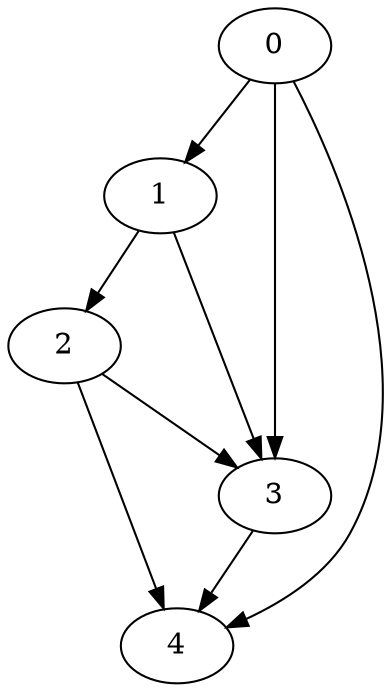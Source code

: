 strict digraph  {
0 [var_name=0];
1 [var_name=1];
2 [var_name=2];
3 [var_name=3];
4 [var_name=4];
0 -> 1  [noise_sd="1.1645168427431412", weight="-4.193447117503242"];
0 -> 3  [noise_sd="0.6036869197865139", weight="8.37283420955621"];
0 -> 4  [noise_sd="0.14755950465711237", weight="-0.15820245806168742"];
1 -> 2  [noise_sd="1.290057616975724", weight="-7.568458585340181"];
1 -> 3  [noise_sd="0.7753251882863212", weight="2.8983112375745392"];
2 -> 3  [noise_sd="1.8609181490326006", weight="-2.1543607065962505"];
2 -> 4  [noise_sd="0.8103943770792347", weight="-5.508300313173391"];
3 -> 4  [noise_sd="1.1639231062827586", weight="-6.722776164942723"];
}
